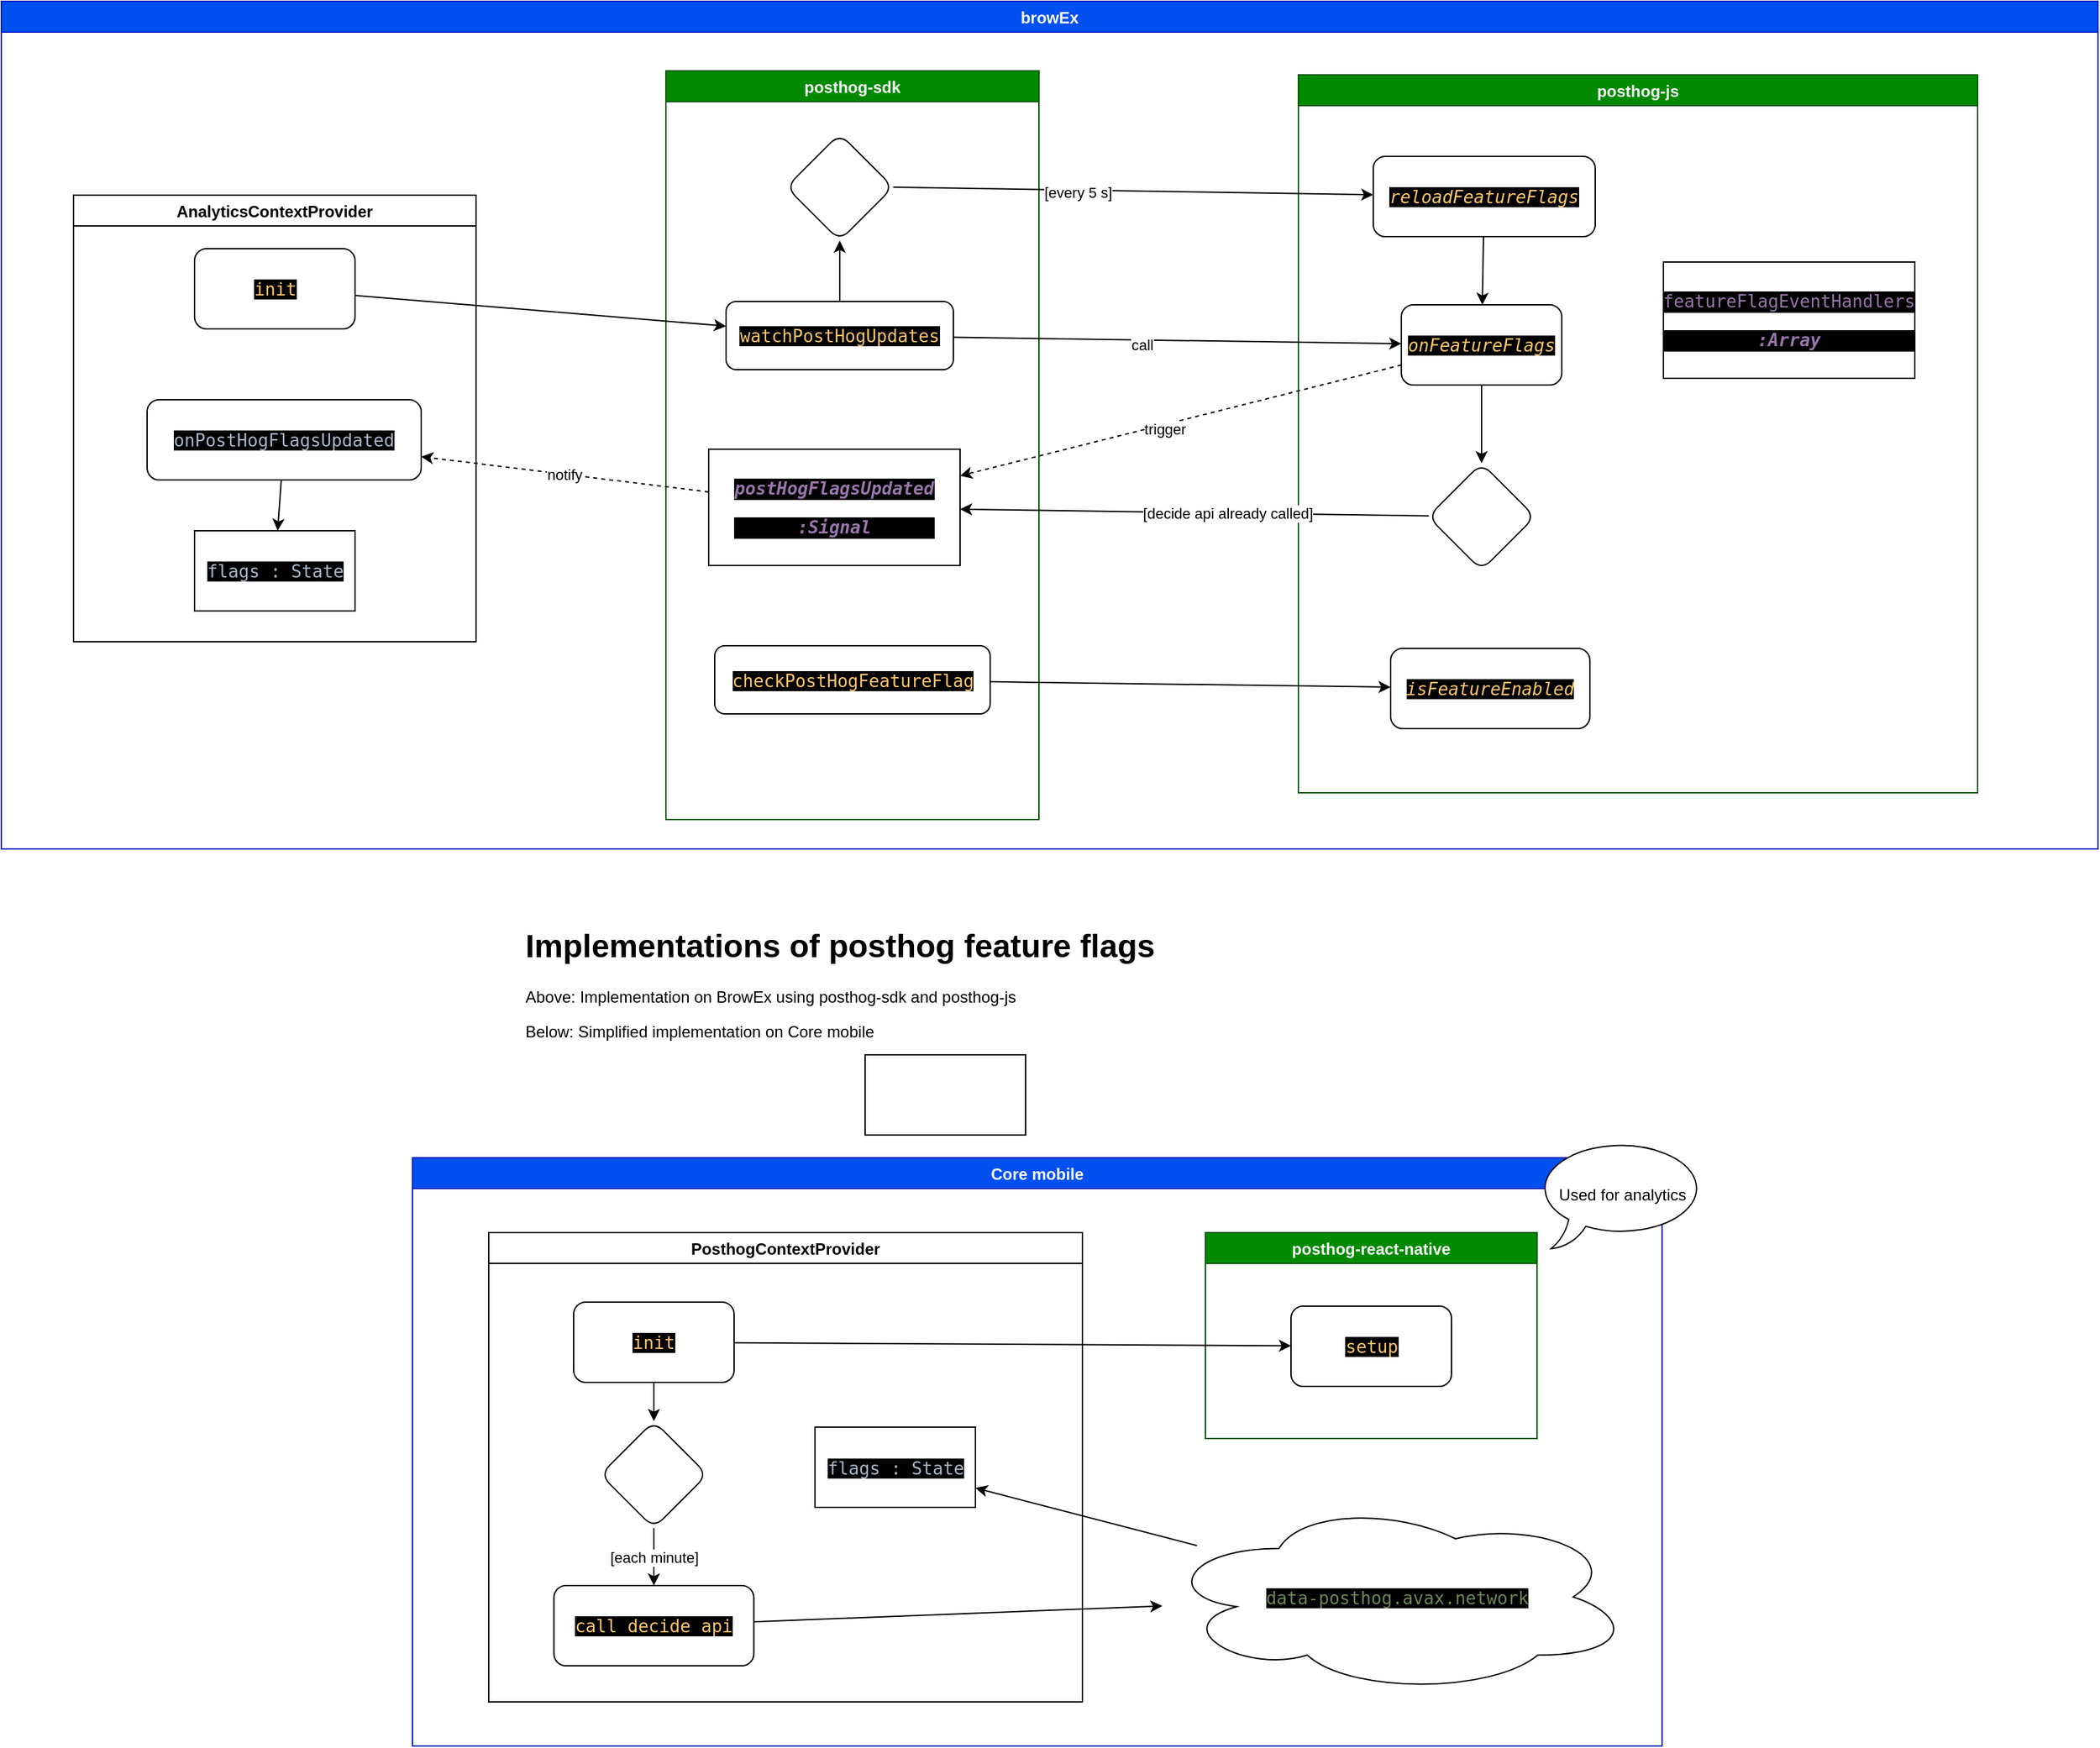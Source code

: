 <mxfile version="15.5.4" type="embed"><diagram id="23iRSUPoRavnBvh4doch" name="Page-1"><mxGraphModel dx="2322" dy="1520" grid="0" gridSize="10" guides="1" tooltips="1" connect="1" arrows="1" fold="1" page="0" pageScale="1" pageWidth="827" pageHeight="1169" math="0" shadow="0"><root><mxCell id="0"/><mxCell id="1" parent="0"/><mxCell id="47" value="browEx" style="swimlane;fillColor=#0050ef;fontColor=#ffffff;strokeColor=#001DBC;" parent="1" vertex="1"><mxGeometry x="-631" y="-20" width="1568" height="634" as="geometry"/></mxCell><mxCell id="50" value="AnalyticsContextProvider" style="swimlane;startSize=23;" parent="47" vertex="1"><mxGeometry x="54" y="145" width="301" height="334" as="geometry"/></mxCell><mxCell id="51" value="&lt;pre style=&quot;background-color: #000000 ; color: #a9b7c6 ; font-family: &amp;#34;jetbrains mono&amp;#34; , monospace ; font-size: 9.8pt&quot;&gt;&lt;span style=&quot;color: #ffc66d&quot;&gt;init&lt;/span&gt;&lt;/pre&gt;" style="rounded=1;whiteSpace=wrap;html=1;" parent="50" vertex="1"><mxGeometry x="90.5" y="40" width="120" height="60" as="geometry"/></mxCell><mxCell id="57" style="edgeStyle=none;rounded=0;orthogonalLoop=1;jettySize=auto;html=1;" parent="50" source="52" target="56" edge="1"><mxGeometry relative="1" as="geometry"/></mxCell><mxCell id="52" value="&lt;pre style=&quot;background-color: #000000 ; color: #a9b7c6 ; font-family: &amp;#34;jetbrains mono&amp;#34; , monospace ; font-size: 9.8pt&quot;&gt;onPostHogFlagsUpdated&lt;/pre&gt;" style="rounded=1;whiteSpace=wrap;html=1;" parent="50" vertex="1"><mxGeometry x="55" y="153" width="205" height="60" as="geometry"/></mxCell><mxCell id="56" value="&lt;pre style=&quot;background-color: #000000 ; color: #a9b7c6 ; font-family: &amp;#34;jetbrains mono&amp;#34; , monospace ; font-size: 9.8pt&quot;&gt;&lt;pre style=&quot;font-family: &amp;#34;jetbrains mono&amp;#34; , monospace ; font-size: 9.8pt&quot;&gt;flags : State&lt;/pre&gt;&lt;/pre&gt;" style="rounded=0;whiteSpace=wrap;html=1;" parent="50" vertex="1"><mxGeometry x="90.5" y="251" width="120" height="60" as="geometry"/></mxCell><mxCell id="35" value="posthog-sdk" style="swimlane;fillColor=#008a00;fontColor=#ffffff;strokeColor=#005700;" parent="47" vertex="1"><mxGeometry x="497" y="52" width="279" height="560" as="geometry"/></mxCell><mxCell id="68" value="" style="edgeStyle=none;rounded=0;orthogonalLoop=1;jettySize=auto;html=1;" parent="35" source="36" target="67" edge="1"><mxGeometry relative="1" as="geometry"/></mxCell><mxCell id="36" value="&lt;pre style=&quot;background-color: #000000 ; color: #a9b7c6 ; font-family: &amp;#34;jetbrains mono&amp;#34; , monospace ; font-size: 9.8pt&quot;&gt;&lt;pre style=&quot;font-family: &amp;#34;jetbrains mono&amp;#34; , monospace ; font-size: 9.8pt&quot;&gt;&lt;span style=&quot;color: #ffc66d&quot;&gt;watchPostHogUpdates&lt;/span&gt;&lt;/pre&gt;&lt;/pre&gt;" style="rounded=1;whiteSpace=wrap;html=1;" parent="35" vertex="1"><mxGeometry x="45" y="172.5" width="170" height="51" as="geometry"/></mxCell><mxCell id="44" value="&lt;pre style=&quot;background-color: #000000 ; color: #a9b7c6 ; font-family: &amp;#34;jetbrains mono&amp;#34; , monospace ; font-size: 9.8pt&quot;&gt;&lt;span style=&quot;color: #9876aa ; font-weight: bold ; font-style: italic&quot;&gt;postHogFlagsUpdated&lt;/span&gt;&lt;/pre&gt;&lt;pre style=&quot;background-color: #000000 ; color: #a9b7c6 ; font-family: &amp;#34;jetbrains mono&amp;#34; , monospace ; font-size: 9.8pt&quot;&gt;&lt;span style=&quot;color: #9876aa ; font-weight: bold ; font-style: italic&quot;&gt;:Signal&lt;/span&gt;&lt;/pre&gt;" style="rounded=0;whiteSpace=wrap;html=1;" parent="35" vertex="1"><mxGeometry x="32" y="283" width="188" height="87" as="geometry"/></mxCell><mxCell id="67" value="" style="rhombus;whiteSpace=wrap;html=1;rounded=1;" parent="35" vertex="1"><mxGeometry x="90" y="47" width="80" height="80" as="geometry"/></mxCell><mxCell id="72" value="&lt;pre style=&quot;background-color: #000000 ; color: #a9b7c6 ; font-family: &amp;#34;jetbrains mono&amp;#34; , monospace ; font-size: 9.8pt&quot;&gt;&lt;pre style=&quot;font-family: &amp;#34;jetbrains mono&amp;#34; , monospace ; font-size: 9.8pt&quot;&gt;&lt;pre style=&quot;font-family: &amp;#34;jetbrains mono&amp;#34; , monospace ; font-size: 9.8pt&quot;&gt;&lt;span style=&quot;color: #ffc66d&quot;&gt;checkPostHogFeatureFlag&lt;/span&gt;&lt;/pre&gt;&lt;/pre&gt;&lt;/pre&gt;" style="rounded=1;whiteSpace=wrap;html=1;" parent="35" vertex="1"><mxGeometry x="36.5" y="430" width="206" height="51" as="geometry"/></mxCell><mxCell id="58" style="edgeStyle=none;rounded=0;orthogonalLoop=1;jettySize=auto;html=1;" parent="47" source="51" target="36" edge="1"><mxGeometry relative="1" as="geometry"/></mxCell><mxCell id="33" value="posthog-js" style="swimlane;fillColor=#008a00;fontColor=#ffffff;strokeColor=#005700;" parent="47" vertex="1"><mxGeometry x="970" y="55" width="508" height="537" as="geometry"/></mxCell><mxCell id="66" value="" style="edgeStyle=none;rounded=0;orthogonalLoop=1;jettySize=auto;html=1;" parent="33" source="34" target="65" edge="1"><mxGeometry relative="1" as="geometry"/></mxCell><mxCell id="34" value="&lt;pre style=&quot;background-color: #000000 ; color: #a9b7c6 ; font-family: &amp;#34;jetbrains mono&amp;#34; , monospace ; font-size: 9.8pt&quot;&gt;&lt;span style=&quot;color: #ffc66d ; font-style: italic&quot;&gt;onFeatureFlags&lt;/span&gt;&lt;/pre&gt;" style="rounded=1;whiteSpace=wrap;html=1;" parent="33" vertex="1"><mxGeometry x="77" y="172" width="120" height="60" as="geometry"/></mxCell><mxCell id="64" style="edgeStyle=none;rounded=0;orthogonalLoop=1;jettySize=auto;html=1;" parent="33" source="59" target="34" edge="1"><mxGeometry relative="1" as="geometry"/></mxCell><mxCell id="59" value="&lt;pre style=&quot;background-color: #000000 ; color: #a9b7c6 ; font-family: &amp;#34;jetbrains mono&amp;#34; , monospace ; font-size: 9.8pt&quot;&gt;&lt;pre style=&quot;font-family: &amp;#34;jetbrains mono&amp;#34; , monospace ; font-size: 9.8pt&quot;&gt;&lt;span style=&quot;color: #ffc66d ; font-style: italic&quot;&gt;reloadFeatureFlags&lt;/span&gt;&lt;/pre&gt;&lt;/pre&gt;" style="rounded=1;whiteSpace=wrap;html=1;" parent="33" vertex="1"><mxGeometry x="56" y="61" width="166" height="60" as="geometry"/></mxCell><mxCell id="65" value="" style="rhombus;whiteSpace=wrap;html=1;rounded=1;" parent="33" vertex="1"><mxGeometry x="97" y="290.5" width="80" height="80" as="geometry"/></mxCell><mxCell id="71" value="&lt;pre style=&quot;background-color: #000000 ; color: #a9b7c6 ; font-family: &amp;#34;jetbrains mono&amp;#34; , monospace ; font-size: 9.8pt&quot;&gt;&lt;pre style=&quot;font-family: &amp;#34;jetbrains mono&amp;#34; , monospace ; font-size: 9.8pt&quot;&gt;&lt;span style=&quot;color: #9876aa&quot;&gt;featureFlagEventHandlers&lt;/span&gt;&lt;/pre&gt;&lt;/pre&gt;&lt;pre style=&quot;background-color: #000000 ; color: #a9b7c6 ; font-family: &amp;#34;jetbrains mono&amp;#34; , monospace ; font-size: 9.8pt&quot;&gt;&lt;span style=&quot;color: #9876aa ; font-weight: bold ; font-style: italic&quot;&gt;:Array&lt;/span&gt;&lt;/pre&gt;" style="rounded=0;whiteSpace=wrap;html=1;" parent="33" vertex="1"><mxGeometry x="273" y="140" width="188" height="87" as="geometry"/></mxCell><mxCell id="73" value="&lt;pre style=&quot;background-color: #000000 ; color: #a9b7c6 ; font-family: &amp;#34;jetbrains mono&amp;#34; , monospace ; font-size: 9.8pt&quot;&gt;&lt;span style=&quot;color: #ffc66d ; font-style: italic&quot;&gt;isFeatureEnabled&lt;/span&gt;&lt;/pre&gt;" style="rounded=1;whiteSpace=wrap;html=1;" parent="33" vertex="1"><mxGeometry x="69" y="429" width="149" height="60" as="geometry"/></mxCell><mxCell id="39" style="rounded=0;orthogonalLoop=1;jettySize=auto;html=1;" parent="47" source="36" target="34" edge="1"><mxGeometry relative="1" as="geometry"/></mxCell><mxCell id="40" value="call" style="edgeLabel;html=1;align=center;verticalAlign=middle;resizable=0;points=[];" parent="39" vertex="1" connectable="0"><mxGeometry x="-0.161" y="-3" relative="1" as="geometry"><mxPoint as="offset"/></mxGeometry></mxCell><mxCell id="45" style="edgeStyle=none;rounded=0;orthogonalLoop=1;jettySize=auto;html=1;dashed=1;" parent="47" source="34" target="44" edge="1"><mxGeometry relative="1" as="geometry"/></mxCell><mxCell id="46" value="trigger" style="edgeLabel;html=1;align=center;verticalAlign=middle;resizable=0;points=[];" parent="45" vertex="1" connectable="0"><mxGeometry x="0.078" y="3" relative="1" as="geometry"><mxPoint as="offset"/></mxGeometry></mxCell><mxCell id="62" style="edgeStyle=none;rounded=0;orthogonalLoop=1;jettySize=auto;html=1;exitX=1;exitY=0.5;exitDx=0;exitDy=0;" parent="47" source="67" target="59" edge="1"><mxGeometry relative="1" as="geometry"><mxPoint x="651" y="234" as="sourcePoint"/></mxGeometry></mxCell><mxCell id="63" value="[every 5 s]" style="edgeLabel;html=1;align=center;verticalAlign=middle;resizable=0;points=[];" parent="62" vertex="1" connectable="0"><mxGeometry x="-0.23" y="-2" relative="1" as="geometry"><mxPoint as="offset"/></mxGeometry></mxCell><mxCell id="69" style="edgeStyle=none;rounded=0;orthogonalLoop=1;jettySize=auto;html=1;" parent="47" source="65" target="44" edge="1"><mxGeometry relative="1" as="geometry"/></mxCell><mxCell id="70" value="[decide api already called]" style="edgeLabel;html=1;align=center;verticalAlign=middle;resizable=0;points=[];" parent="69" vertex="1" connectable="0"><mxGeometry x="-0.554" y="1" relative="1" as="geometry"><mxPoint x="-73" y="-2" as="offset"/></mxGeometry></mxCell><mxCell id="74" style="edgeStyle=none;rounded=0;orthogonalLoop=1;jettySize=auto;html=1;" parent="47" source="72" target="73" edge="1"><mxGeometry relative="1" as="geometry"/></mxCell><mxCell id="98" value="notify" style="rounded=0;orthogonalLoop=1;jettySize=auto;html=1;dashed=1;" edge="1" parent="47" source="44" target="52"><mxGeometry relative="1" as="geometry"/></mxCell><mxCell id="75" value="Core mobile" style="swimlane;fillColor=#0050ef;fontColor=#ffffff;strokeColor=#001DBC;swimlaneFillColor=none;" parent="1" vertex="1"><mxGeometry x="-323.5" y="845" width="934.5" height="440" as="geometry"/></mxCell><mxCell id="81" value="PosthogContextProvider" style="swimlane;" parent="75" vertex="1"><mxGeometry x="57" y="56" width="444" height="351" as="geometry"/></mxCell><mxCell id="93" value="" style="edgeStyle=none;rounded=0;orthogonalLoop=1;jettySize=auto;html=1;" parent="81" source="84" target="92" edge="1"><mxGeometry relative="1" as="geometry"/></mxCell><mxCell id="84" value="&lt;pre style=&quot;background-color: #000000 ; color: #a9b7c6 ; font-family: &amp;#34;jetbrains mono&amp;#34; , monospace ; font-size: 9.8pt&quot;&gt;&lt;span style=&quot;color: #ffc66d&quot;&gt;init&lt;/span&gt;&lt;/pre&gt;" style="rounded=1;whiteSpace=wrap;html=1;" parent="81" vertex="1"><mxGeometry x="63.5" y="52" width="120" height="60" as="geometry"/></mxCell><mxCell id="88" value="&lt;pre style=&quot;background-color: #000000 ; color: #a9b7c6 ; font-family: &amp;#34;jetbrains mono&amp;#34; , monospace ; font-size: 9.8pt&quot;&gt;&lt;span style=&quot;color: #ffc66d&quot;&gt;call decide api&lt;/span&gt;&lt;/pre&gt;" style="rounded=1;whiteSpace=wrap;html=1;" parent="81" vertex="1"><mxGeometry x="48.75" y="264" width="149.5" height="60" as="geometry"/></mxCell><mxCell id="94" value="[each minute]" style="edgeStyle=none;rounded=0;orthogonalLoop=1;jettySize=auto;html=1;" parent="81" source="92" target="88" edge="1"><mxGeometry relative="1" as="geometry"/></mxCell><mxCell id="92" value="" style="rhombus;whiteSpace=wrap;html=1;rounded=1;" parent="81" vertex="1"><mxGeometry x="83.5" y="141" width="80" height="80" as="geometry"/></mxCell><mxCell id="96" value="&lt;pre style=&quot;background-color: #000000 ; color: #a9b7c6 ; font-family: &amp;#34;jetbrains mono&amp;#34; , monospace ; font-size: 9.8pt&quot;&gt;&lt;pre style=&quot;font-family: &amp;#34;jetbrains mono&amp;#34; , monospace ; font-size: 9.8pt&quot;&gt;flags : State&lt;/pre&gt;&lt;/pre&gt;" style="rounded=0;whiteSpace=wrap;html=1;" parent="81" vertex="1"><mxGeometry x="244" y="145.5" width="120" height="60" as="geometry"/></mxCell><mxCell id="82" value="posthog-react-native" style="swimlane;fillColor=#008a00;fontColor=#ffffff;strokeColor=#005700;" parent="75" vertex="1"><mxGeometry x="593" y="56" width="248" height="154" as="geometry"/></mxCell><mxCell id="83" value="&lt;pre style=&quot;background-color: #000000 ; color: #a9b7c6 ; font-family: &amp;#34;jetbrains mono&amp;#34; , monospace ; font-size: 9.8pt&quot;&gt;&lt;span style=&quot;color: #ffc66d&quot;&gt;setup&lt;/span&gt;&lt;/pre&gt;" style="rounded=1;whiteSpace=wrap;html=1;" parent="82" vertex="1"><mxGeometry x="64" y="55" width="120" height="60" as="geometry"/></mxCell><mxCell id="85" style="edgeStyle=none;rounded=0;orthogonalLoop=1;jettySize=auto;html=1;" parent="75" source="84" target="83" edge="1"><mxGeometry relative="1" as="geometry"/></mxCell><mxCell id="97" style="edgeStyle=none;rounded=0;orthogonalLoop=1;jettySize=auto;html=1;" parent="75" source="89" target="96" edge="1"><mxGeometry relative="1" as="geometry"/></mxCell><mxCell id="89" value="&lt;pre style=&quot;background-color: #000000 ; color: #a9b7c6 ; font-family: &amp;#34;jetbrains mono&amp;#34; , monospace ; font-size: 9.8pt&quot;&gt;&lt;span style=&quot;color: #6a8759&quot;&gt;data-posthog.avax.network&lt;/span&gt;&lt;/pre&gt;" style="ellipse;shape=cloud;whiteSpace=wrap;html=1;" parent="75" vertex="1"><mxGeometry x="560" y="256" width="352" height="145" as="geometry"/></mxCell><mxCell id="90" style="edgeStyle=none;rounded=0;orthogonalLoop=1;jettySize=auto;html=1;" parent="75" source="88" target="89" edge="1"><mxGeometry relative="1" as="geometry"/></mxCell><mxCell id="105" value="Used for analytics" style="whiteSpace=wrap;html=1;shape=mxgraph.basic.oval_callout" vertex="1" parent="75"><mxGeometry x="841" y="-13" width="126.5" height="81" as="geometry"/></mxCell><mxCell id="100" value="&lt;h1&gt;Implementations of posthog feature flags&lt;/h1&gt;&lt;p&gt;Above: Implementation on BrowEx using posthog-sdk and posthog-js&amp;nbsp;&lt;/p&gt;&lt;p&gt;Below: Simplified implementation on Core mobile&lt;/p&gt;" style="text;html=1;strokeColor=none;fillColor=none;spacing=5;spacingTop=-20;whiteSpace=wrap;overflow=hidden;rounded=0;" vertex="1" parent="1"><mxGeometry x="-244" y="667" width="811" height="120" as="geometry"/></mxCell><mxCell id="106" value="" style="whiteSpace=wrap;html=1;" vertex="1" parent="1"><mxGeometry x="15" y="768" width="120" height="60" as="geometry"/></mxCell><mxCell id="107" value="" style="whiteSpace=wrap;html=1;" vertex="1" parent="1"><mxGeometry x="15" y="768" width="120" height="60" as="geometry"/></mxCell><mxCell id="108" value="" style="whiteSpace=wrap;html=1;" vertex="1" parent="1"><mxGeometry x="15" y="768" width="120" height="60" as="geometry"/></mxCell></root></mxGraphModel></diagram></mxfile>